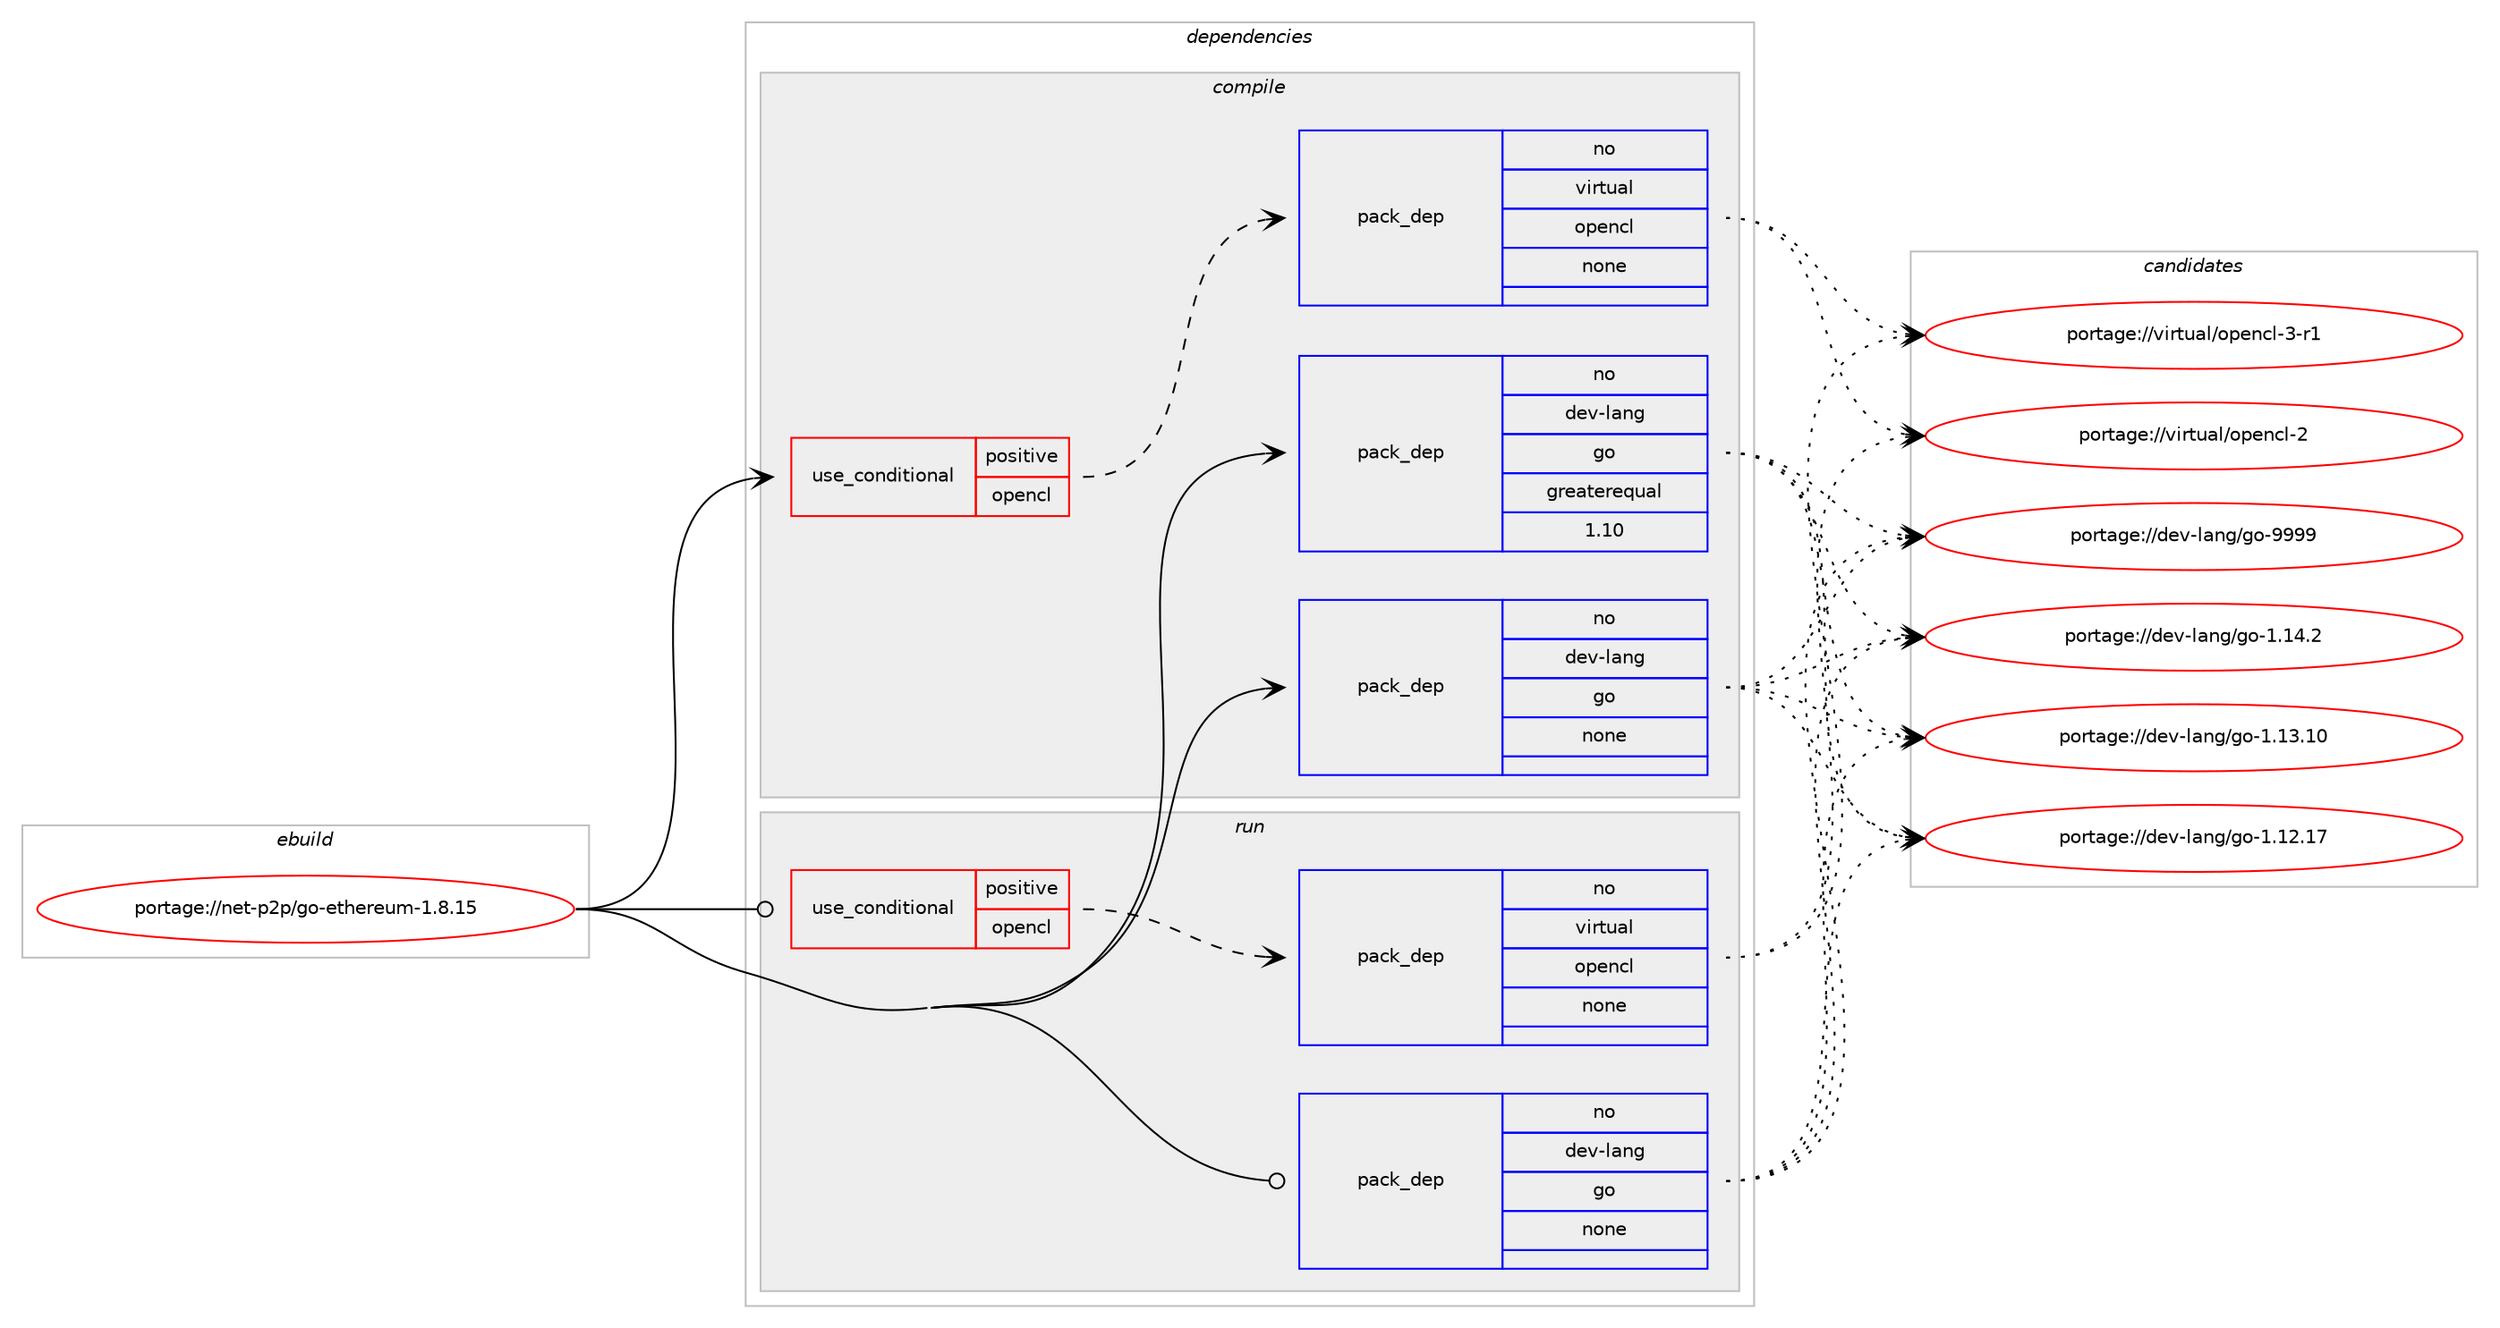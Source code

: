 digraph prolog {

# *************
# Graph options
# *************

newrank=true;
concentrate=true;
compound=true;
graph [rankdir=LR,fontname=Helvetica,fontsize=10,ranksep=1.5];#, ranksep=2.5, nodesep=0.2];
edge  [arrowhead=vee];
node  [fontname=Helvetica,fontsize=10];

# **********
# The ebuild
# **********

subgraph cluster_leftcol {
color=gray;
rank=same;
label=<<i>ebuild</i>>;
id [label="portage://net-p2p/go-ethereum-1.8.15", color=red, width=4, href="../net-p2p/go-ethereum-1.8.15.svg"];
}

# ****************
# The dependencies
# ****************

subgraph cluster_midcol {
color=gray;
label=<<i>dependencies</i>>;
subgraph cluster_compile {
fillcolor="#eeeeee";
style=filled;
label=<<i>compile</i>>;
subgraph cond2204 {
dependency11124 [label=<<TABLE BORDER="0" CELLBORDER="1" CELLSPACING="0" CELLPADDING="4"><TR><TD ROWSPAN="3" CELLPADDING="10">use_conditional</TD></TR><TR><TD>positive</TD></TR><TR><TD>opencl</TD></TR></TABLE>>, shape=none, color=red];
subgraph pack8785 {
dependency11125 [label=<<TABLE BORDER="0" CELLBORDER="1" CELLSPACING="0" CELLPADDING="4" WIDTH="220"><TR><TD ROWSPAN="6" CELLPADDING="30">pack_dep</TD></TR><TR><TD WIDTH="110">no</TD></TR><TR><TD>virtual</TD></TR><TR><TD>opencl</TD></TR><TR><TD>none</TD></TR><TR><TD></TD></TR></TABLE>>, shape=none, color=blue];
}
dependency11124:e -> dependency11125:w [weight=20,style="dashed",arrowhead="vee"];
}
id:e -> dependency11124:w [weight=20,style="solid",arrowhead="vee"];
subgraph pack8786 {
dependency11126 [label=<<TABLE BORDER="0" CELLBORDER="1" CELLSPACING="0" CELLPADDING="4" WIDTH="220"><TR><TD ROWSPAN="6" CELLPADDING="30">pack_dep</TD></TR><TR><TD WIDTH="110">no</TD></TR><TR><TD>dev-lang</TD></TR><TR><TD>go</TD></TR><TR><TD>greaterequal</TD></TR><TR><TD>1.10</TD></TR></TABLE>>, shape=none, color=blue];
}
id:e -> dependency11126:w [weight=20,style="solid",arrowhead="vee"];
subgraph pack8787 {
dependency11127 [label=<<TABLE BORDER="0" CELLBORDER="1" CELLSPACING="0" CELLPADDING="4" WIDTH="220"><TR><TD ROWSPAN="6" CELLPADDING="30">pack_dep</TD></TR><TR><TD WIDTH="110">no</TD></TR><TR><TD>dev-lang</TD></TR><TR><TD>go</TD></TR><TR><TD>none</TD></TR><TR><TD></TD></TR></TABLE>>, shape=none, color=blue];
}
id:e -> dependency11127:w [weight=20,style="solid",arrowhead="vee"];
}
subgraph cluster_compileandrun {
fillcolor="#eeeeee";
style=filled;
label=<<i>compile and run</i>>;
}
subgraph cluster_run {
fillcolor="#eeeeee";
style=filled;
label=<<i>run</i>>;
subgraph cond2205 {
dependency11128 [label=<<TABLE BORDER="0" CELLBORDER="1" CELLSPACING="0" CELLPADDING="4"><TR><TD ROWSPAN="3" CELLPADDING="10">use_conditional</TD></TR><TR><TD>positive</TD></TR><TR><TD>opencl</TD></TR></TABLE>>, shape=none, color=red];
subgraph pack8788 {
dependency11129 [label=<<TABLE BORDER="0" CELLBORDER="1" CELLSPACING="0" CELLPADDING="4" WIDTH="220"><TR><TD ROWSPAN="6" CELLPADDING="30">pack_dep</TD></TR><TR><TD WIDTH="110">no</TD></TR><TR><TD>virtual</TD></TR><TR><TD>opencl</TD></TR><TR><TD>none</TD></TR><TR><TD></TD></TR></TABLE>>, shape=none, color=blue];
}
dependency11128:e -> dependency11129:w [weight=20,style="dashed",arrowhead="vee"];
}
id:e -> dependency11128:w [weight=20,style="solid",arrowhead="odot"];
subgraph pack8789 {
dependency11130 [label=<<TABLE BORDER="0" CELLBORDER="1" CELLSPACING="0" CELLPADDING="4" WIDTH="220"><TR><TD ROWSPAN="6" CELLPADDING="30">pack_dep</TD></TR><TR><TD WIDTH="110">no</TD></TR><TR><TD>dev-lang</TD></TR><TR><TD>go</TD></TR><TR><TD>none</TD></TR><TR><TD></TD></TR></TABLE>>, shape=none, color=blue];
}
id:e -> dependency11130:w [weight=20,style="solid",arrowhead="odot"];
}
}

# **************
# The candidates
# **************

subgraph cluster_choices {
rank=same;
color=gray;
label=<<i>candidates</i>>;

subgraph choice8785 {
color=black;
nodesep=1;
choice11810511411611797108471111121011109910845514511449 [label="portage://virtual/opencl-3-r1", color=red, width=4,href="../virtual/opencl-3-r1.svg"];
choice1181051141161179710847111112101110991084550 [label="portage://virtual/opencl-2", color=red, width=4,href="../virtual/opencl-2.svg"];
dependency11125:e -> choice11810511411611797108471111121011109910845514511449:w [style=dotted,weight="100"];
dependency11125:e -> choice1181051141161179710847111112101110991084550:w [style=dotted,weight="100"];
}
subgraph choice8786 {
color=black;
nodesep=1;
choice1001011184510897110103471031114557575757 [label="portage://dev-lang/go-9999", color=red, width=4,href="../dev-lang/go-9999.svg"];
choice10010111845108971101034710311145494649524650 [label="portage://dev-lang/go-1.14.2", color=red, width=4,href="../dev-lang/go-1.14.2.svg"];
choice1001011184510897110103471031114549464951464948 [label="portage://dev-lang/go-1.13.10", color=red, width=4,href="../dev-lang/go-1.13.10.svg"];
choice1001011184510897110103471031114549464950464955 [label="portage://dev-lang/go-1.12.17", color=red, width=4,href="../dev-lang/go-1.12.17.svg"];
dependency11126:e -> choice1001011184510897110103471031114557575757:w [style=dotted,weight="100"];
dependency11126:e -> choice10010111845108971101034710311145494649524650:w [style=dotted,weight="100"];
dependency11126:e -> choice1001011184510897110103471031114549464951464948:w [style=dotted,weight="100"];
dependency11126:e -> choice1001011184510897110103471031114549464950464955:w [style=dotted,weight="100"];
}
subgraph choice8787 {
color=black;
nodesep=1;
choice1001011184510897110103471031114557575757 [label="portage://dev-lang/go-9999", color=red, width=4,href="../dev-lang/go-9999.svg"];
choice10010111845108971101034710311145494649524650 [label="portage://dev-lang/go-1.14.2", color=red, width=4,href="../dev-lang/go-1.14.2.svg"];
choice1001011184510897110103471031114549464951464948 [label="portage://dev-lang/go-1.13.10", color=red, width=4,href="../dev-lang/go-1.13.10.svg"];
choice1001011184510897110103471031114549464950464955 [label="portage://dev-lang/go-1.12.17", color=red, width=4,href="../dev-lang/go-1.12.17.svg"];
dependency11127:e -> choice1001011184510897110103471031114557575757:w [style=dotted,weight="100"];
dependency11127:e -> choice10010111845108971101034710311145494649524650:w [style=dotted,weight="100"];
dependency11127:e -> choice1001011184510897110103471031114549464951464948:w [style=dotted,weight="100"];
dependency11127:e -> choice1001011184510897110103471031114549464950464955:w [style=dotted,weight="100"];
}
subgraph choice8788 {
color=black;
nodesep=1;
choice11810511411611797108471111121011109910845514511449 [label="portage://virtual/opencl-3-r1", color=red, width=4,href="../virtual/opencl-3-r1.svg"];
choice1181051141161179710847111112101110991084550 [label="portage://virtual/opencl-2", color=red, width=4,href="../virtual/opencl-2.svg"];
dependency11129:e -> choice11810511411611797108471111121011109910845514511449:w [style=dotted,weight="100"];
dependency11129:e -> choice1181051141161179710847111112101110991084550:w [style=dotted,weight="100"];
}
subgraph choice8789 {
color=black;
nodesep=1;
choice1001011184510897110103471031114557575757 [label="portage://dev-lang/go-9999", color=red, width=4,href="../dev-lang/go-9999.svg"];
choice10010111845108971101034710311145494649524650 [label="portage://dev-lang/go-1.14.2", color=red, width=4,href="../dev-lang/go-1.14.2.svg"];
choice1001011184510897110103471031114549464951464948 [label="portage://dev-lang/go-1.13.10", color=red, width=4,href="../dev-lang/go-1.13.10.svg"];
choice1001011184510897110103471031114549464950464955 [label="portage://dev-lang/go-1.12.17", color=red, width=4,href="../dev-lang/go-1.12.17.svg"];
dependency11130:e -> choice1001011184510897110103471031114557575757:w [style=dotted,weight="100"];
dependency11130:e -> choice10010111845108971101034710311145494649524650:w [style=dotted,weight="100"];
dependency11130:e -> choice1001011184510897110103471031114549464951464948:w [style=dotted,weight="100"];
dependency11130:e -> choice1001011184510897110103471031114549464950464955:w [style=dotted,weight="100"];
}
}

}
